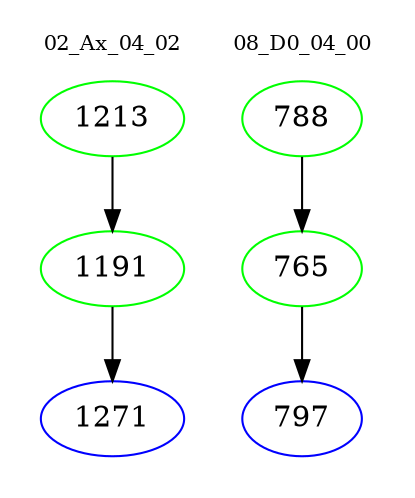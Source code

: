 digraph{
subgraph cluster_0 {
color = white
label = "02_Ax_04_02";
fontsize=10;
T0_1213 [label="1213", color="green"]
T0_1213 -> T0_1191 [color="black"]
T0_1191 [label="1191", color="green"]
T0_1191 -> T0_1271 [color="black"]
T0_1271 [label="1271", color="blue"]
}
subgraph cluster_1 {
color = white
label = "08_D0_04_00";
fontsize=10;
T1_788 [label="788", color="green"]
T1_788 -> T1_765 [color="black"]
T1_765 [label="765", color="green"]
T1_765 -> T1_797 [color="black"]
T1_797 [label="797", color="blue"]
}
}

